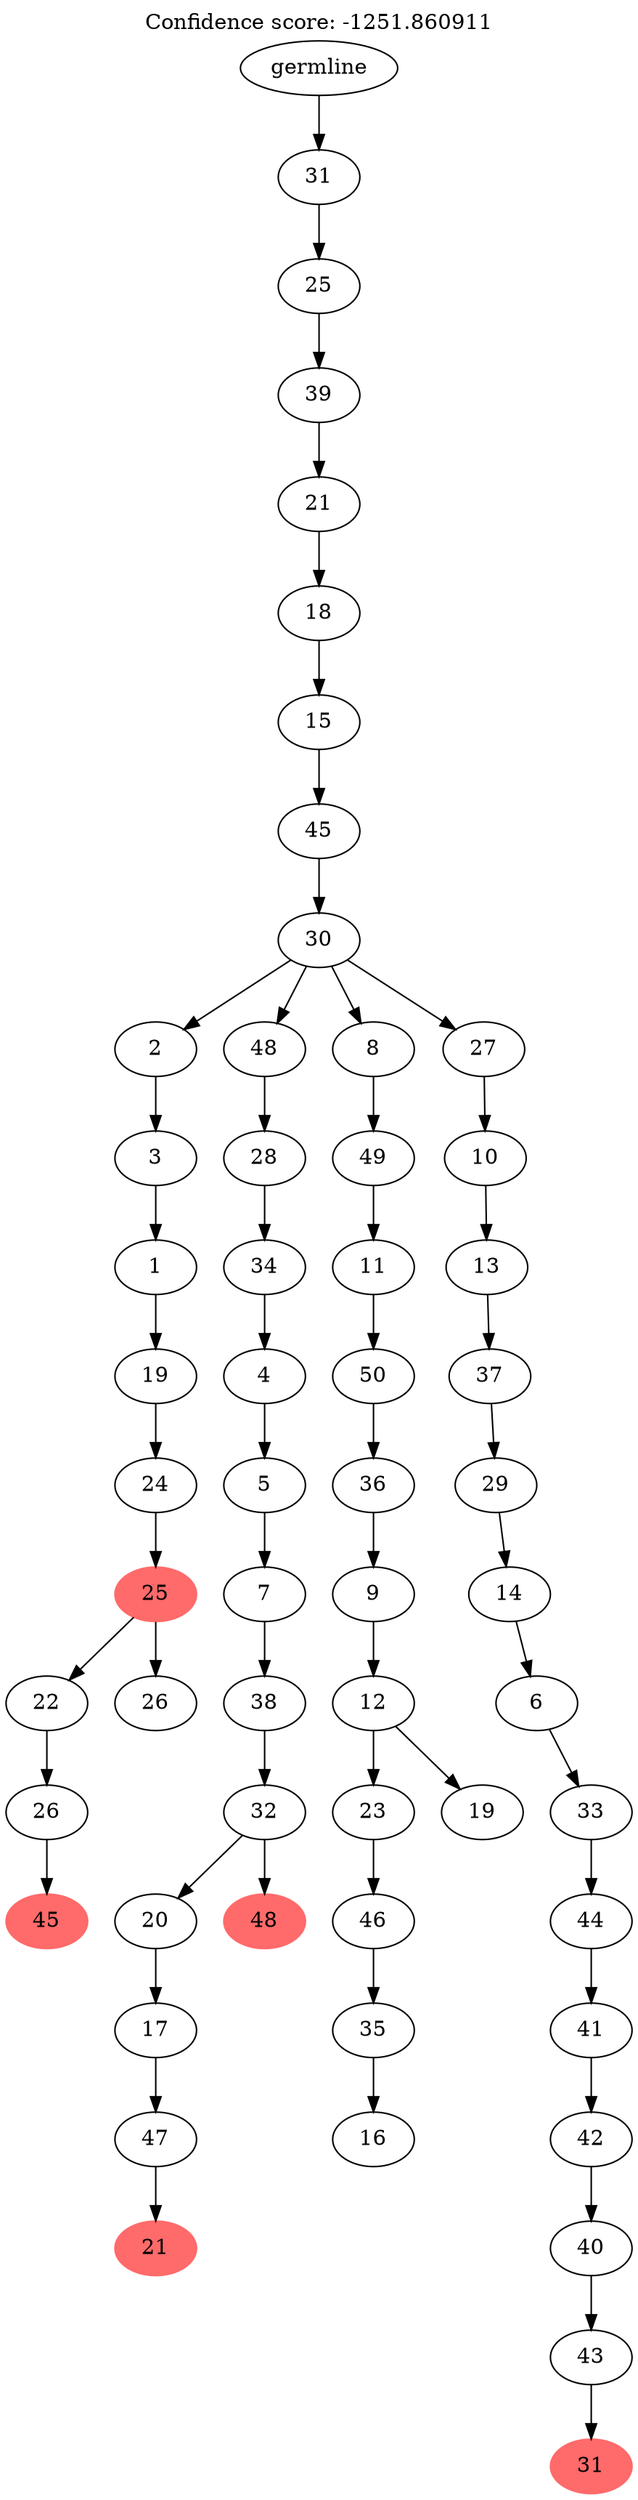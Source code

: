 digraph g {
	"56" -> "57";
	"57" [color=indianred1, style=filled, label="45"];
	"55" -> "56";
	"56" [label="26"];
	"53" -> "54";
	"54" [label="26"];
	"53" -> "55";
	"55" [label="22"];
	"52" -> "53";
	"53" [color=indianred1, style=filled, label="25"];
	"51" -> "52";
	"52" [label="24"];
	"50" -> "51";
	"51" [label="19"];
	"49" -> "50";
	"50" [label="1"];
	"48" -> "49";
	"49" [label="3"];
	"45" -> "46";
	"46" [color=indianred1, style=filled, label="21"];
	"44" -> "45";
	"45" [label="47"];
	"43" -> "44";
	"44" [label="17"];
	"42" -> "43";
	"43" [label="20"];
	"42" -> "47";
	"47" [color=indianred1, style=filled, label="48"];
	"41" -> "42";
	"42" [label="32"];
	"40" -> "41";
	"41" [label="38"];
	"39" -> "40";
	"40" [label="7"];
	"38" -> "39";
	"39" [label="5"];
	"37" -> "38";
	"38" [label="4"];
	"36" -> "37";
	"37" [label="34"];
	"35" -> "36";
	"36" [label="28"];
	"32" -> "33";
	"33" [label="16"];
	"31" -> "32";
	"32" [label="35"];
	"30" -> "31";
	"31" [label="46"];
	"29" -> "30";
	"30" [label="23"];
	"29" -> "34";
	"34" [label="19"];
	"28" -> "29";
	"29" [label="12"];
	"27" -> "28";
	"28" [label="9"];
	"26" -> "27";
	"27" [label="36"];
	"25" -> "26";
	"26" [label="50"];
	"24" -> "25";
	"25" [label="11"];
	"23" -> "24";
	"24" [label="49"];
	"21" -> "22";
	"22" [color=indianred1, style=filled, label="31"];
	"20" -> "21";
	"21" [label="43"];
	"19" -> "20";
	"20" [label="40"];
	"18" -> "19";
	"19" [label="42"];
	"17" -> "18";
	"18" [label="41"];
	"16" -> "17";
	"17" [label="44"];
	"15" -> "16";
	"16" [label="33"];
	"14" -> "15";
	"15" [label="6"];
	"13" -> "14";
	"14" [label="14"];
	"12" -> "13";
	"13" [label="29"];
	"11" -> "12";
	"12" [label="37"];
	"10" -> "11";
	"11" [label="13"];
	"9" -> "10";
	"10" [label="10"];
	"8" -> "9";
	"9" [label="27"];
	"8" -> "23";
	"23" [label="8"];
	"8" -> "35";
	"35" [label="48"];
	"8" -> "48";
	"48" [label="2"];
	"7" -> "8";
	"8" [label="30"];
	"6" -> "7";
	"7" [label="45"];
	"5" -> "6";
	"6" [label="15"];
	"4" -> "5";
	"5" [label="18"];
	"3" -> "4";
	"4" [label="21"];
	"2" -> "3";
	"3" [label="39"];
	"1" -> "2";
	"2" [label="25"];
	"0" -> "1";
	"1" [label="31"];
	"0" [label="germline"];
	labelloc="t";
	label="Confidence score: -1251.860911";
}
